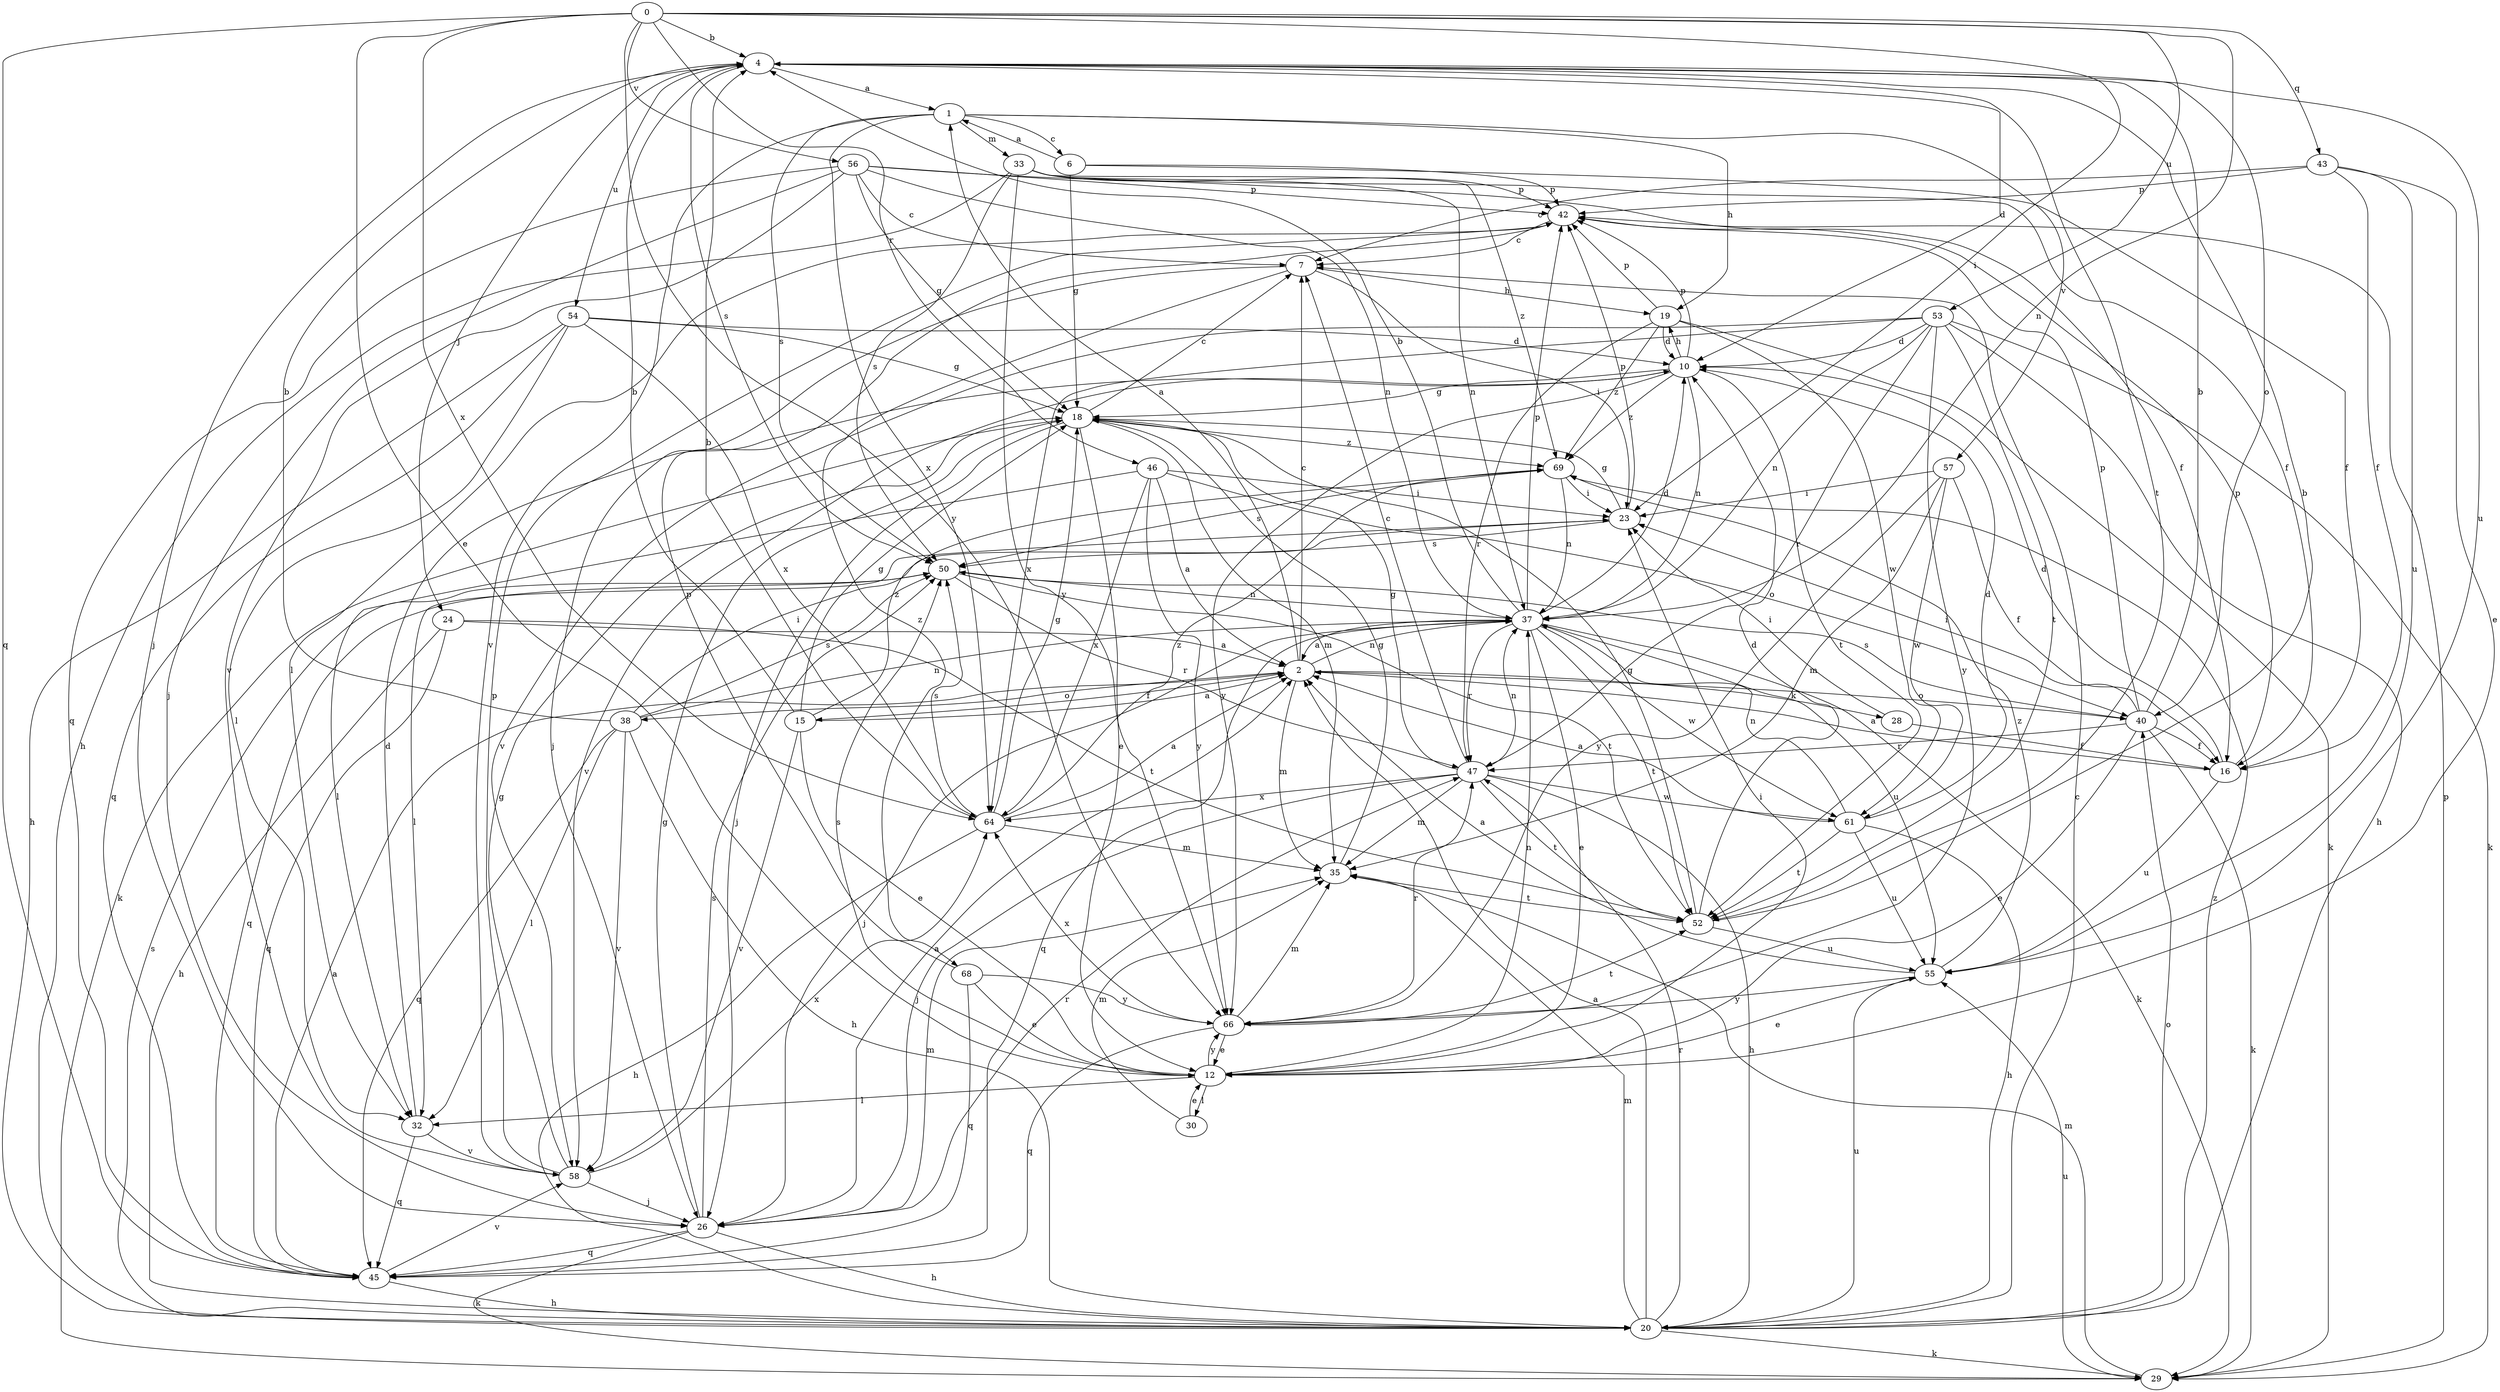strict digraph  {
0;
1;
2;
4;
6;
7;
10;
12;
15;
16;
18;
19;
20;
23;
24;
26;
28;
29;
30;
32;
33;
35;
37;
38;
40;
42;
43;
45;
46;
47;
50;
52;
53;
54;
55;
56;
57;
58;
61;
64;
66;
68;
69;
0 -> 4  [label=b];
0 -> 12  [label=e];
0 -> 23  [label=i];
0 -> 37  [label=n];
0 -> 43  [label=q];
0 -> 45  [label=q];
0 -> 46  [label=r];
0 -> 53  [label=u];
0 -> 56  [label=v];
0 -> 64  [label=x];
0 -> 66  [label=y];
1 -> 6  [label=c];
1 -> 19  [label=h];
1 -> 33  [label=m];
1 -> 50  [label=s];
1 -> 57  [label=v];
1 -> 58  [label=v];
1 -> 64  [label=x];
2 -> 1  [label=a];
2 -> 7  [label=c];
2 -> 15  [label=f];
2 -> 28  [label=k];
2 -> 35  [label=m];
2 -> 37  [label=n];
2 -> 38  [label=o];
2 -> 40  [label=o];
4 -> 1  [label=a];
4 -> 10  [label=d];
4 -> 24  [label=j];
4 -> 26  [label=j];
4 -> 40  [label=o];
4 -> 50  [label=s];
4 -> 52  [label=t];
4 -> 54  [label=u];
4 -> 55  [label=u];
6 -> 1  [label=a];
6 -> 16  [label=f];
6 -> 18  [label=g];
6 -> 42  [label=p];
7 -> 19  [label=h];
7 -> 23  [label=i];
7 -> 26  [label=j];
7 -> 68  [label=z];
10 -> 18  [label=g];
10 -> 19  [label=h];
10 -> 37  [label=n];
10 -> 42  [label=p];
10 -> 52  [label=t];
10 -> 58  [label=v];
10 -> 66  [label=y];
10 -> 69  [label=z];
12 -> 23  [label=i];
12 -> 30  [label=l];
12 -> 32  [label=l];
12 -> 37  [label=n];
12 -> 50  [label=s];
12 -> 66  [label=y];
15 -> 2  [label=a];
15 -> 4  [label=b];
15 -> 12  [label=e];
15 -> 18  [label=g];
15 -> 58  [label=v];
15 -> 69  [label=z];
16 -> 2  [label=a];
16 -> 10  [label=d];
16 -> 42  [label=p];
16 -> 55  [label=u];
18 -> 7  [label=c];
18 -> 12  [label=e];
18 -> 26  [label=j];
18 -> 29  [label=k];
18 -> 35  [label=m];
18 -> 69  [label=z];
19 -> 10  [label=d];
19 -> 29  [label=k];
19 -> 42  [label=p];
19 -> 47  [label=r];
19 -> 61  [label=w];
19 -> 69  [label=z];
20 -> 2  [label=a];
20 -> 7  [label=c];
20 -> 29  [label=k];
20 -> 35  [label=m];
20 -> 40  [label=o];
20 -> 47  [label=r];
20 -> 50  [label=s];
20 -> 55  [label=u];
20 -> 69  [label=z];
23 -> 18  [label=g];
23 -> 32  [label=l];
23 -> 42  [label=p];
23 -> 50  [label=s];
24 -> 2  [label=a];
24 -> 20  [label=h];
24 -> 45  [label=q];
24 -> 52  [label=t];
26 -> 2  [label=a];
26 -> 18  [label=g];
26 -> 20  [label=h];
26 -> 29  [label=k];
26 -> 35  [label=m];
26 -> 45  [label=q];
26 -> 47  [label=r];
26 -> 50  [label=s];
28 -> 16  [label=f];
28 -> 23  [label=i];
29 -> 35  [label=m];
29 -> 42  [label=p];
29 -> 55  [label=u];
30 -> 12  [label=e];
30 -> 35  [label=m];
32 -> 10  [label=d];
32 -> 45  [label=q];
32 -> 58  [label=v];
33 -> 16  [label=f];
33 -> 20  [label=h];
33 -> 37  [label=n];
33 -> 42  [label=p];
33 -> 50  [label=s];
33 -> 66  [label=y];
33 -> 69  [label=z];
35 -> 18  [label=g];
35 -> 52  [label=t];
37 -> 2  [label=a];
37 -> 4  [label=b];
37 -> 10  [label=d];
37 -> 12  [label=e];
37 -> 26  [label=j];
37 -> 29  [label=k];
37 -> 42  [label=p];
37 -> 45  [label=q];
37 -> 47  [label=r];
37 -> 52  [label=t];
37 -> 55  [label=u];
37 -> 61  [label=w];
38 -> 4  [label=b];
38 -> 20  [label=h];
38 -> 23  [label=i];
38 -> 32  [label=l];
38 -> 37  [label=n];
38 -> 45  [label=q];
38 -> 50  [label=s];
38 -> 58  [label=v];
40 -> 4  [label=b];
40 -> 12  [label=e];
40 -> 16  [label=f];
40 -> 23  [label=i];
40 -> 29  [label=k];
40 -> 42  [label=p];
40 -> 47  [label=r];
40 -> 50  [label=s];
42 -> 7  [label=c];
42 -> 32  [label=l];
43 -> 7  [label=c];
43 -> 12  [label=e];
43 -> 16  [label=f];
43 -> 42  [label=p];
43 -> 55  [label=u];
45 -> 2  [label=a];
45 -> 20  [label=h];
45 -> 58  [label=v];
46 -> 2  [label=a];
46 -> 23  [label=i];
46 -> 32  [label=l];
46 -> 40  [label=o];
46 -> 64  [label=x];
46 -> 66  [label=y];
47 -> 7  [label=c];
47 -> 18  [label=g];
47 -> 20  [label=h];
47 -> 26  [label=j];
47 -> 35  [label=m];
47 -> 37  [label=n];
47 -> 52  [label=t];
47 -> 61  [label=w];
47 -> 64  [label=x];
50 -> 37  [label=n];
50 -> 45  [label=q];
50 -> 47  [label=r];
50 -> 52  [label=t];
52 -> 4  [label=b];
52 -> 10  [label=d];
52 -> 18  [label=g];
52 -> 55  [label=u];
53 -> 10  [label=d];
53 -> 20  [label=h];
53 -> 29  [label=k];
53 -> 37  [label=n];
53 -> 47  [label=r];
53 -> 52  [label=t];
53 -> 58  [label=v];
53 -> 64  [label=x];
53 -> 66  [label=y];
54 -> 10  [label=d];
54 -> 18  [label=g];
54 -> 20  [label=h];
54 -> 32  [label=l];
54 -> 45  [label=q];
54 -> 64  [label=x];
55 -> 2  [label=a];
55 -> 12  [label=e];
55 -> 66  [label=y];
55 -> 69  [label=z];
56 -> 7  [label=c];
56 -> 16  [label=f];
56 -> 18  [label=g];
56 -> 26  [label=j];
56 -> 37  [label=n];
56 -> 42  [label=p];
56 -> 45  [label=q];
56 -> 58  [label=v];
57 -> 16  [label=f];
57 -> 23  [label=i];
57 -> 35  [label=m];
57 -> 61  [label=w];
57 -> 66  [label=y];
58 -> 18  [label=g];
58 -> 26  [label=j];
58 -> 42  [label=p];
58 -> 64  [label=x];
61 -> 2  [label=a];
61 -> 10  [label=d];
61 -> 20  [label=h];
61 -> 37  [label=n];
61 -> 52  [label=t];
61 -> 55  [label=u];
64 -> 2  [label=a];
64 -> 4  [label=b];
64 -> 18  [label=g];
64 -> 20  [label=h];
64 -> 35  [label=m];
64 -> 50  [label=s];
64 -> 69  [label=z];
66 -> 12  [label=e];
66 -> 35  [label=m];
66 -> 45  [label=q];
66 -> 47  [label=r];
66 -> 52  [label=t];
66 -> 64  [label=x];
68 -> 12  [label=e];
68 -> 42  [label=p];
68 -> 45  [label=q];
68 -> 66  [label=y];
69 -> 23  [label=i];
69 -> 37  [label=n];
69 -> 50  [label=s];
}
